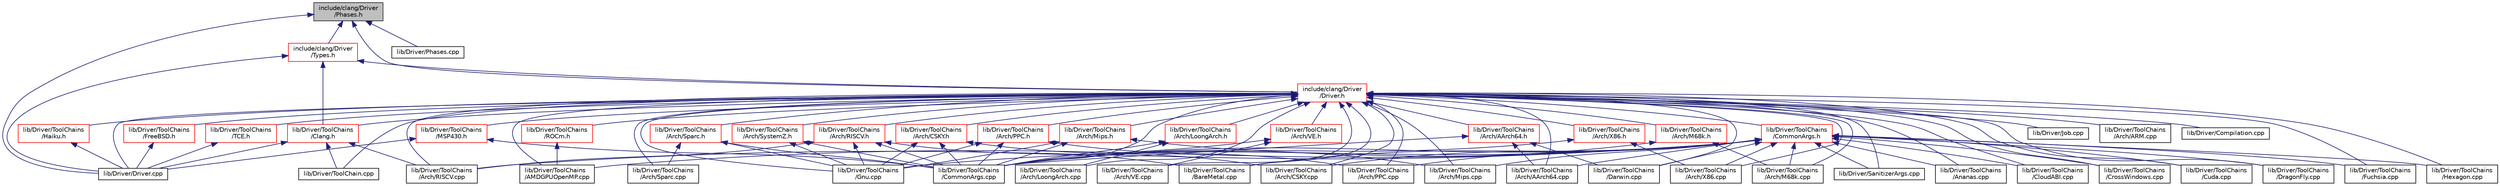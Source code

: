 digraph "include/clang/Driver/Phases.h"
{
 // LATEX_PDF_SIZE
  bgcolor="transparent";
  edge [fontname="Helvetica",fontsize="10",labelfontname="Helvetica",labelfontsize="10"];
  node [fontname="Helvetica",fontsize="10",shape=record];
  Node1 [label="include/clang/Driver\l/Phases.h",height=0.2,width=0.4,color="black", fillcolor="grey75", style="filled", fontcolor="black",tooltip=" "];
  Node1 -> Node2 [dir="back",color="midnightblue",fontsize="10",style="solid",fontname="Helvetica"];
  Node2 [label="include/clang/Driver\l/Driver.h",height=0.2,width=0.4,color="red",URL="$Driver_8h.html",tooltip=" "];
  Node2 -> Node3 [dir="back",color="midnightblue",fontsize="10",style="solid",fontname="Helvetica"];
  Node3 [label="lib/Driver/Compilation.cpp",height=0.2,width=0.4,color="black",URL="$Compilation_8cpp.html",tooltip=" "];
  Node2 -> Node4 [dir="back",color="midnightblue",fontsize="10",style="solid",fontname="Helvetica"];
  Node4 [label="lib/Driver/Driver.cpp",height=0.2,width=0.4,color="black",URL="$Driver_8cpp.html",tooltip=" "];
  Node2 -> Node5 [dir="back",color="midnightblue",fontsize="10",style="solid",fontname="Helvetica"];
  Node5 [label="lib/Driver/ToolChains\l/ROCm.h",height=0.2,width=0.4,color="red",URL="$ROCm_8h.html",tooltip=" "];
  Node5 -> Node9 [dir="back",color="midnightblue",fontsize="10",style="solid",fontname="Helvetica"];
  Node9 [label="lib/Driver/ToolChains\l/AMDGPUOpenMP.cpp",height=0.2,width=0.4,color="black",URL="$AMDGPUOpenMP_8cpp.html",tooltip=" "];
  Node2 -> Node11 [dir="back",color="midnightblue",fontsize="10",style="solid",fontname="Helvetica"];
  Node11 [label="lib/Driver/ToolChains\l/Clang.h",height=0.2,width=0.4,color="red",URL="$Clang_8h.html",tooltip=" "];
  Node11 -> Node4 [dir="back",color="midnightblue",fontsize="10",style="solid",fontname="Helvetica"];
  Node11 -> Node12 [dir="back",color="midnightblue",fontsize="10",style="solid",fontname="Helvetica"];
  Node12 [label="lib/Driver/ToolChain.cpp",height=0.2,width=0.4,color="black",URL="$ToolChain_8cpp.html",tooltip=" "];
  Node11 -> Node13 [dir="back",color="midnightblue",fontsize="10",style="solid",fontname="Helvetica"];
  Node13 [label="lib/Driver/ToolChains\l/Arch/RISCV.cpp",height=0.2,width=0.4,color="black",URL="$Driver_2ToolChains_2Arch_2RISCV_8cpp.html",tooltip=" "];
  Node2 -> Node34 [dir="back",color="midnightblue",fontsize="10",style="solid",fontname="Helvetica"];
  Node34 [label="lib/Driver/ToolChains\l/FreeBSD.h",height=0.2,width=0.4,color="red",URL="$FreeBSD_8h.html",tooltip=" "];
  Node34 -> Node4 [dir="back",color="midnightblue",fontsize="10",style="solid",fontname="Helvetica"];
  Node2 -> Node40 [dir="back",color="midnightblue",fontsize="10",style="solid",fontname="Helvetica"];
  Node40 [label="lib/Driver/ToolChains\l/Haiku.h",height=0.2,width=0.4,color="red",URL="$Haiku_8h.html",tooltip=" "];
  Node40 -> Node4 [dir="back",color="midnightblue",fontsize="10",style="solid",fontname="Helvetica"];
  Node2 -> Node56 [dir="back",color="midnightblue",fontsize="10",style="solid",fontname="Helvetica"];
  Node56 [label="lib/Driver/ToolChains\l/MSP430.h",height=0.2,width=0.4,color="red",URL="$Driver_2ToolChains_2MSP430_8h.html",tooltip=" "];
  Node56 -> Node4 [dir="back",color="midnightblue",fontsize="10",style="solid",fontname="Helvetica"];
  Node56 -> Node17 [dir="back",color="midnightblue",fontsize="10",style="solid",fontname="Helvetica"];
  Node17 [label="lib/Driver/ToolChains\l/CommonArgs.cpp",height=0.2,width=0.4,color="black",URL="$CommonArgs_8cpp.html",tooltip=" "];
  Node2 -> Node81 [dir="back",color="midnightblue",fontsize="10",style="solid",fontname="Helvetica"];
  Node81 [label="lib/Driver/ToolChains\l/TCE.h",height=0.2,width=0.4,color="red",URL="$Driver_2ToolChains_2TCE_8h.html",tooltip=" "];
  Node81 -> Node4 [dir="back",color="midnightblue",fontsize="10",style="solid",fontname="Helvetica"];
  Node2 -> Node83 [dir="back",color="midnightblue",fontsize="10",style="solid",fontname="Helvetica"];
  Node83 [label="lib/Driver/Job.cpp",height=0.2,width=0.4,color="black",URL="$Job_8cpp.html",tooltip=" "];
  Node2 -> Node84 [dir="back",color="midnightblue",fontsize="10",style="solid",fontname="Helvetica"];
  Node84 [label="lib/Driver/ToolChains\l/CommonArgs.h",height=0.2,width=0.4,color="red",URL="$CommonArgs_8h.html",tooltip=" "];
  Node84 -> Node85 [dir="back",color="midnightblue",fontsize="10",style="solid",fontname="Helvetica"];
  Node85 [label="lib/Driver/SanitizerArgs.cpp",height=0.2,width=0.4,color="black",URL="$SanitizerArgs_8cpp.html",tooltip=" "];
  Node84 -> Node9 [dir="back",color="midnightblue",fontsize="10",style="solid",fontname="Helvetica"];
  Node84 -> Node23 [dir="back",color="midnightblue",fontsize="10",style="solid",fontname="Helvetica"];
  Node23 [label="lib/Driver/ToolChains\l/Ananas.cpp",height=0.2,width=0.4,color="black",URL="$Ananas_8cpp.html",tooltip=" "];
  Node84 -> Node87 [dir="back",color="midnightblue",fontsize="10",style="solid",fontname="Helvetica"];
  Node87 [label="lib/Driver/ToolChains\l/Arch/AArch64.cpp",height=0.2,width=0.4,color="black",URL="$Driver_2ToolChains_2Arch_2AArch64_8cpp.html",tooltip=" "];
  Node84 -> Node88 [dir="back",color="midnightblue",fontsize="10",style="solid",fontname="Helvetica"];
  Node88 [label="lib/Driver/ToolChains\l/Arch/CSKY.cpp",height=0.2,width=0.4,color="black",URL="$Driver_2ToolChains_2Arch_2CSKY_8cpp.html",tooltip=" "];
  Node84 -> Node89 [dir="back",color="midnightblue",fontsize="10",style="solid",fontname="Helvetica"];
  Node89 [label="lib/Driver/ToolChains\l/Arch/M68k.cpp",height=0.2,width=0.4,color="black",URL="$Driver_2ToolChains_2Arch_2M68k_8cpp.html",tooltip=" "];
  Node84 -> Node90 [dir="back",color="midnightblue",fontsize="10",style="solid",fontname="Helvetica"];
  Node90 [label="lib/Driver/ToolChains\l/Arch/Mips.cpp",height=0.2,width=0.4,color="black",URL="$Driver_2ToolChains_2Arch_2Mips_8cpp.html",tooltip=" "];
  Node84 -> Node91 [dir="back",color="midnightblue",fontsize="10",style="solid",fontname="Helvetica"];
  Node91 [label="lib/Driver/ToolChains\l/Arch/PPC.cpp",height=0.2,width=0.4,color="black",URL="$Driver_2ToolChains_2Arch_2PPC_8cpp.html",tooltip=" "];
  Node84 -> Node13 [dir="back",color="midnightblue",fontsize="10",style="solid",fontname="Helvetica"];
  Node84 -> Node92 [dir="back",color="midnightblue",fontsize="10",style="solid",fontname="Helvetica"];
  Node92 [label="lib/Driver/ToolChains\l/Arch/X86.cpp",height=0.2,width=0.4,color="black",URL="$Driver_2ToolChains_2Arch_2X86_8cpp.html",tooltip=" "];
  Node84 -> Node78 [dir="back",color="midnightblue",fontsize="10",style="solid",fontname="Helvetica"];
  Node78 [label="lib/Driver/ToolChains\l/BareMetal.cpp",height=0.2,width=0.4,color="black",URL="$BareMetal_8cpp.html",tooltip=" "];
  Node84 -> Node27 [dir="back",color="midnightblue",fontsize="10",style="solid",fontname="Helvetica"];
  Node27 [label="lib/Driver/ToolChains\l/CloudABI.cpp",height=0.2,width=0.4,color="black",URL="$CloudABI_8cpp.html",tooltip=" "];
  Node84 -> Node17 [dir="back",color="midnightblue",fontsize="10",style="solid",fontname="Helvetica"];
  Node84 -> Node31 [dir="back",color="midnightblue",fontsize="10",style="solid",fontname="Helvetica"];
  Node31 [label="lib/Driver/ToolChains\l/CrossWindows.cpp",height=0.2,width=0.4,color="black",URL="$CrossWindows_8cpp.html",tooltip=" "];
  Node84 -> Node93 [dir="back",color="midnightblue",fontsize="10",style="solid",fontname="Helvetica"];
  Node93 [label="lib/Driver/ToolChains\l/Cuda.cpp",height=0.2,width=0.4,color="black",URL="$Driver_2ToolChains_2Cuda_8cpp.html",tooltip=" "];
  Node84 -> Node80 [dir="back",color="midnightblue",fontsize="10",style="solid",fontname="Helvetica"];
  Node80 [label="lib/Driver/ToolChains\l/Darwin.cpp",height=0.2,width=0.4,color="black",URL="$Darwin_8cpp.html",tooltip=" "];
  Node84 -> Node33 [dir="back",color="midnightblue",fontsize="10",style="solid",fontname="Helvetica"];
  Node33 [label="lib/Driver/ToolChains\l/DragonFly.cpp",height=0.2,width=0.4,color="black",URL="$DragonFly_8cpp.html",tooltip=" "];
  Node84 -> Node39 [dir="back",color="midnightblue",fontsize="10",style="solid",fontname="Helvetica"];
  Node39 [label="lib/Driver/ToolChains\l/Fuchsia.cpp",height=0.2,width=0.4,color="black",URL="$Fuchsia_8cpp.html",tooltip=" "];
  Node84 -> Node51 [dir="back",color="midnightblue",fontsize="10",style="solid",fontname="Helvetica"];
  Node51 [label="lib/Driver/ToolChains\l/Gnu.cpp",height=0.2,width=0.4,color="black",URL="$Gnu_8cpp.html",tooltip=" "];
  Node84 -> Node44 [dir="back",color="midnightblue",fontsize="10",style="solid",fontname="Helvetica"];
  Node44 [label="lib/Driver/ToolChains\l/Hexagon.cpp",height=0.2,width=0.4,color="black",URL="$Driver_2ToolChains_2Hexagon_8cpp.html",tooltip=" "];
  Node2 -> Node85 [dir="back",color="midnightblue",fontsize="10",style="solid",fontname="Helvetica"];
  Node2 -> Node12 [dir="back",color="midnightblue",fontsize="10",style="solid",fontname="Helvetica"];
  Node2 -> Node103 [dir="back",color="midnightblue",fontsize="10",style="solid",fontname="Helvetica"];
  Node103 [label="lib/Driver/ToolChains\l/Arch/PPC.h",height=0.2,width=0.4,color="red",URL="$Driver_2ToolChains_2Arch_2PPC_8h.html",tooltip=" "];
  Node103 -> Node91 [dir="back",color="midnightblue",fontsize="10",style="solid",fontname="Helvetica"];
  Node103 -> Node17 [dir="back",color="midnightblue",fontsize="10",style="solid",fontname="Helvetica"];
  Node103 -> Node51 [dir="back",color="midnightblue",fontsize="10",style="solid",fontname="Helvetica"];
  Node2 -> Node9 [dir="back",color="midnightblue",fontsize="10",style="solid",fontname="Helvetica"];
  Node2 -> Node23 [dir="back",color="midnightblue",fontsize="10",style="solid",fontname="Helvetica"];
  Node2 -> Node104 [dir="back",color="midnightblue",fontsize="10",style="solid",fontname="Helvetica"];
  Node104 [label="lib/Driver/ToolChains\l/Arch/AArch64.h",height=0.2,width=0.4,color="red",URL="$Driver_2ToolChains_2Arch_2AArch64_8h.html",tooltip=" "];
  Node104 -> Node87 [dir="back",color="midnightblue",fontsize="10",style="solid",fontname="Helvetica"];
  Node104 -> Node17 [dir="back",color="midnightblue",fontsize="10",style="solid",fontname="Helvetica"];
  Node104 -> Node80 [dir="back",color="midnightblue",fontsize="10",style="solid",fontname="Helvetica"];
  Node2 -> Node87 [dir="back",color="midnightblue",fontsize="10",style="solid",fontname="Helvetica"];
  Node2 -> Node105 [dir="back",color="midnightblue",fontsize="10",style="solid",fontname="Helvetica"];
  Node105 [label="lib/Driver/ToolChains\l/Arch/ARM.cpp",height=0.2,width=0.4,color="black",URL="$Driver_2ToolChains_2Arch_2ARM_8cpp.html",tooltip=" "];
  Node2 -> Node106 [dir="back",color="midnightblue",fontsize="10",style="solid",fontname="Helvetica"];
  Node106 [label="lib/Driver/ToolChains\l/Arch/CSKY.h",height=0.2,width=0.4,color="red",URL="$Driver_2ToolChains_2Arch_2CSKY_8h.html",tooltip=" "];
  Node106 -> Node88 [dir="back",color="midnightblue",fontsize="10",style="solid",fontname="Helvetica"];
  Node106 -> Node17 [dir="back",color="midnightblue",fontsize="10",style="solid",fontname="Helvetica"];
  Node106 -> Node51 [dir="back",color="midnightblue",fontsize="10",style="solid",fontname="Helvetica"];
  Node2 -> Node88 [dir="back",color="midnightblue",fontsize="10",style="solid",fontname="Helvetica"];
  Node2 -> Node107 [dir="back",color="midnightblue",fontsize="10",style="solid",fontname="Helvetica"];
  Node107 [label="lib/Driver/ToolChains\l/Arch/LoongArch.h",height=0.2,width=0.4,color="red",URL="$Driver_2ToolChains_2Arch_2LoongArch_8h.html",tooltip=" "];
  Node107 -> Node108 [dir="back",color="midnightblue",fontsize="10",style="solid",fontname="Helvetica"];
  Node108 [label="lib/Driver/ToolChains\l/Arch/LoongArch.cpp",height=0.2,width=0.4,color="black",URL="$Driver_2ToolChains_2Arch_2LoongArch_8cpp.html",tooltip=" "];
  Node107 -> Node17 [dir="back",color="midnightblue",fontsize="10",style="solid",fontname="Helvetica"];
  Node2 -> Node108 [dir="back",color="midnightblue",fontsize="10",style="solid",fontname="Helvetica"];
  Node2 -> Node109 [dir="back",color="midnightblue",fontsize="10",style="solid",fontname="Helvetica"];
  Node109 [label="lib/Driver/ToolChains\l/Arch/M68k.h",height=0.2,width=0.4,color="red",URL="$Driver_2ToolChains_2Arch_2M68k_8h.html",tooltip=" "];
  Node109 -> Node89 [dir="back",color="midnightblue",fontsize="10",style="solid",fontname="Helvetica"];
  Node109 -> Node17 [dir="back",color="midnightblue",fontsize="10",style="solid",fontname="Helvetica"];
  Node2 -> Node89 [dir="back",color="midnightblue",fontsize="10",style="solid",fontname="Helvetica"];
  Node2 -> Node110 [dir="back",color="midnightblue",fontsize="10",style="solid",fontname="Helvetica"];
  Node110 [label="lib/Driver/ToolChains\l/Arch/Mips.h",height=0.2,width=0.4,color="red",URL="$Driver_2ToolChains_2Arch_2Mips_8h.html",tooltip=" "];
  Node110 -> Node90 [dir="back",color="midnightblue",fontsize="10",style="solid",fontname="Helvetica"];
  Node110 -> Node17 [dir="back",color="midnightblue",fontsize="10",style="solid",fontname="Helvetica"];
  Node110 -> Node51 [dir="back",color="midnightblue",fontsize="10",style="solid",fontname="Helvetica"];
  Node2 -> Node90 [dir="back",color="midnightblue",fontsize="10",style="solid",fontname="Helvetica"];
  Node2 -> Node91 [dir="back",color="midnightblue",fontsize="10",style="solid",fontname="Helvetica"];
  Node2 -> Node111 [dir="back",color="midnightblue",fontsize="10",style="solid",fontname="Helvetica"];
  Node111 [label="lib/Driver/ToolChains\l/Arch/RISCV.h",height=0.2,width=0.4,color="red",URL="$Driver_2ToolChains_2Arch_2RISCV_8h.html",tooltip=" "];
  Node111 -> Node13 [dir="back",color="midnightblue",fontsize="10",style="solid",fontname="Helvetica"];
  Node111 -> Node78 [dir="back",color="midnightblue",fontsize="10",style="solid",fontname="Helvetica"];
  Node111 -> Node17 [dir="back",color="midnightblue",fontsize="10",style="solid",fontname="Helvetica"];
  Node111 -> Node51 [dir="back",color="midnightblue",fontsize="10",style="solid",fontname="Helvetica"];
  Node2 -> Node13 [dir="back",color="midnightblue",fontsize="10",style="solid",fontname="Helvetica"];
  Node2 -> Node112 [dir="back",color="midnightblue",fontsize="10",style="solid",fontname="Helvetica"];
  Node112 [label="lib/Driver/ToolChains\l/Arch/Sparc.h",height=0.2,width=0.4,color="red",URL="$Driver_2ToolChains_2Arch_2Sparc_8h.html",tooltip=" "];
  Node112 -> Node113 [dir="back",color="midnightblue",fontsize="10",style="solid",fontname="Helvetica"];
  Node113 [label="lib/Driver/ToolChains\l/Arch/Sparc.cpp",height=0.2,width=0.4,color="black",URL="$Driver_2ToolChains_2Arch_2Sparc_8cpp.html",tooltip=" "];
  Node112 -> Node17 [dir="back",color="midnightblue",fontsize="10",style="solid",fontname="Helvetica"];
  Node112 -> Node51 [dir="back",color="midnightblue",fontsize="10",style="solid",fontname="Helvetica"];
  Node2 -> Node113 [dir="back",color="midnightblue",fontsize="10",style="solid",fontname="Helvetica"];
  Node2 -> Node114 [dir="back",color="midnightblue",fontsize="10",style="solid",fontname="Helvetica"];
  Node114 [label="lib/Driver/ToolChains\l/Arch/SystemZ.h",height=0.2,width=0.4,color="red",URL="$Driver_2ToolChains_2Arch_2SystemZ_8h.html",tooltip=" "];
  Node114 -> Node17 [dir="back",color="midnightblue",fontsize="10",style="solid",fontname="Helvetica"];
  Node114 -> Node51 [dir="back",color="midnightblue",fontsize="10",style="solid",fontname="Helvetica"];
  Node2 -> Node116 [dir="back",color="midnightblue",fontsize="10",style="solid",fontname="Helvetica"];
  Node116 [label="lib/Driver/ToolChains\l/Arch/VE.h",height=0.2,width=0.4,color="red",URL="$Driver_2ToolChains_2Arch_2VE_8h.html",tooltip=" "];
  Node116 -> Node117 [dir="back",color="midnightblue",fontsize="10",style="solid",fontname="Helvetica"];
  Node117 [label="lib/Driver/ToolChains\l/Arch/VE.cpp",height=0.2,width=0.4,color="black",URL="$Driver_2ToolChains_2Arch_2VE_8cpp.html",tooltip=" "];
  Node116 -> Node17 [dir="back",color="midnightblue",fontsize="10",style="solid",fontname="Helvetica"];
  Node2 -> Node117 [dir="back",color="midnightblue",fontsize="10",style="solid",fontname="Helvetica"];
  Node2 -> Node118 [dir="back",color="midnightblue",fontsize="10",style="solid",fontname="Helvetica"];
  Node118 [label="lib/Driver/ToolChains\l/Arch/X86.h",height=0.2,width=0.4,color="red",URL="$Driver_2ToolChains_2Arch_2X86_8h.html",tooltip=" "];
  Node118 -> Node92 [dir="back",color="midnightblue",fontsize="10",style="solid",fontname="Helvetica"];
  Node118 -> Node17 [dir="back",color="midnightblue",fontsize="10",style="solid",fontname="Helvetica"];
  Node2 -> Node92 [dir="back",color="midnightblue",fontsize="10",style="solid",fontname="Helvetica"];
  Node2 -> Node78 [dir="back",color="midnightblue",fontsize="10",style="solid",fontname="Helvetica"];
  Node2 -> Node27 [dir="back",color="midnightblue",fontsize="10",style="solid",fontname="Helvetica"];
  Node2 -> Node17 [dir="back",color="midnightblue",fontsize="10",style="solid",fontname="Helvetica"];
  Node2 -> Node31 [dir="back",color="midnightblue",fontsize="10",style="solid",fontname="Helvetica"];
  Node2 -> Node93 [dir="back",color="midnightblue",fontsize="10",style="solid",fontname="Helvetica"];
  Node2 -> Node80 [dir="back",color="midnightblue",fontsize="10",style="solid",fontname="Helvetica"];
  Node2 -> Node33 [dir="back",color="midnightblue",fontsize="10",style="solid",fontname="Helvetica"];
  Node2 -> Node39 [dir="back",color="midnightblue",fontsize="10",style="solid",fontname="Helvetica"];
  Node2 -> Node51 [dir="back",color="midnightblue",fontsize="10",style="solid",fontname="Helvetica"];
  Node2 -> Node44 [dir="back",color="midnightblue",fontsize="10",style="solid",fontname="Helvetica"];
  Node1 -> Node128 [dir="back",color="midnightblue",fontsize="10",style="solid",fontname="Helvetica"];
  Node128 [label="include/clang/Driver\l/Types.h",height=0.2,width=0.4,color="red",URL="$Driver_2Types_8h.html",tooltip=" "];
  Node128 -> Node2 [dir="back",color="midnightblue",fontsize="10",style="solid",fontname="Helvetica"];
  Node128 -> Node11 [dir="back",color="midnightblue",fontsize="10",style="solid",fontname="Helvetica"];
  Node128 -> Node4 [dir="back",color="midnightblue",fontsize="10",style="solid",fontname="Helvetica"];
  Node1 -> Node4 [dir="back",color="midnightblue",fontsize="10",style="solid",fontname="Helvetica"];
  Node1 -> Node150 [dir="back",color="midnightblue",fontsize="10",style="solid",fontname="Helvetica"];
  Node150 [label="lib/Driver/Phases.cpp",height=0.2,width=0.4,color="black",URL="$Phases_8cpp.html",tooltip=" "];
}
